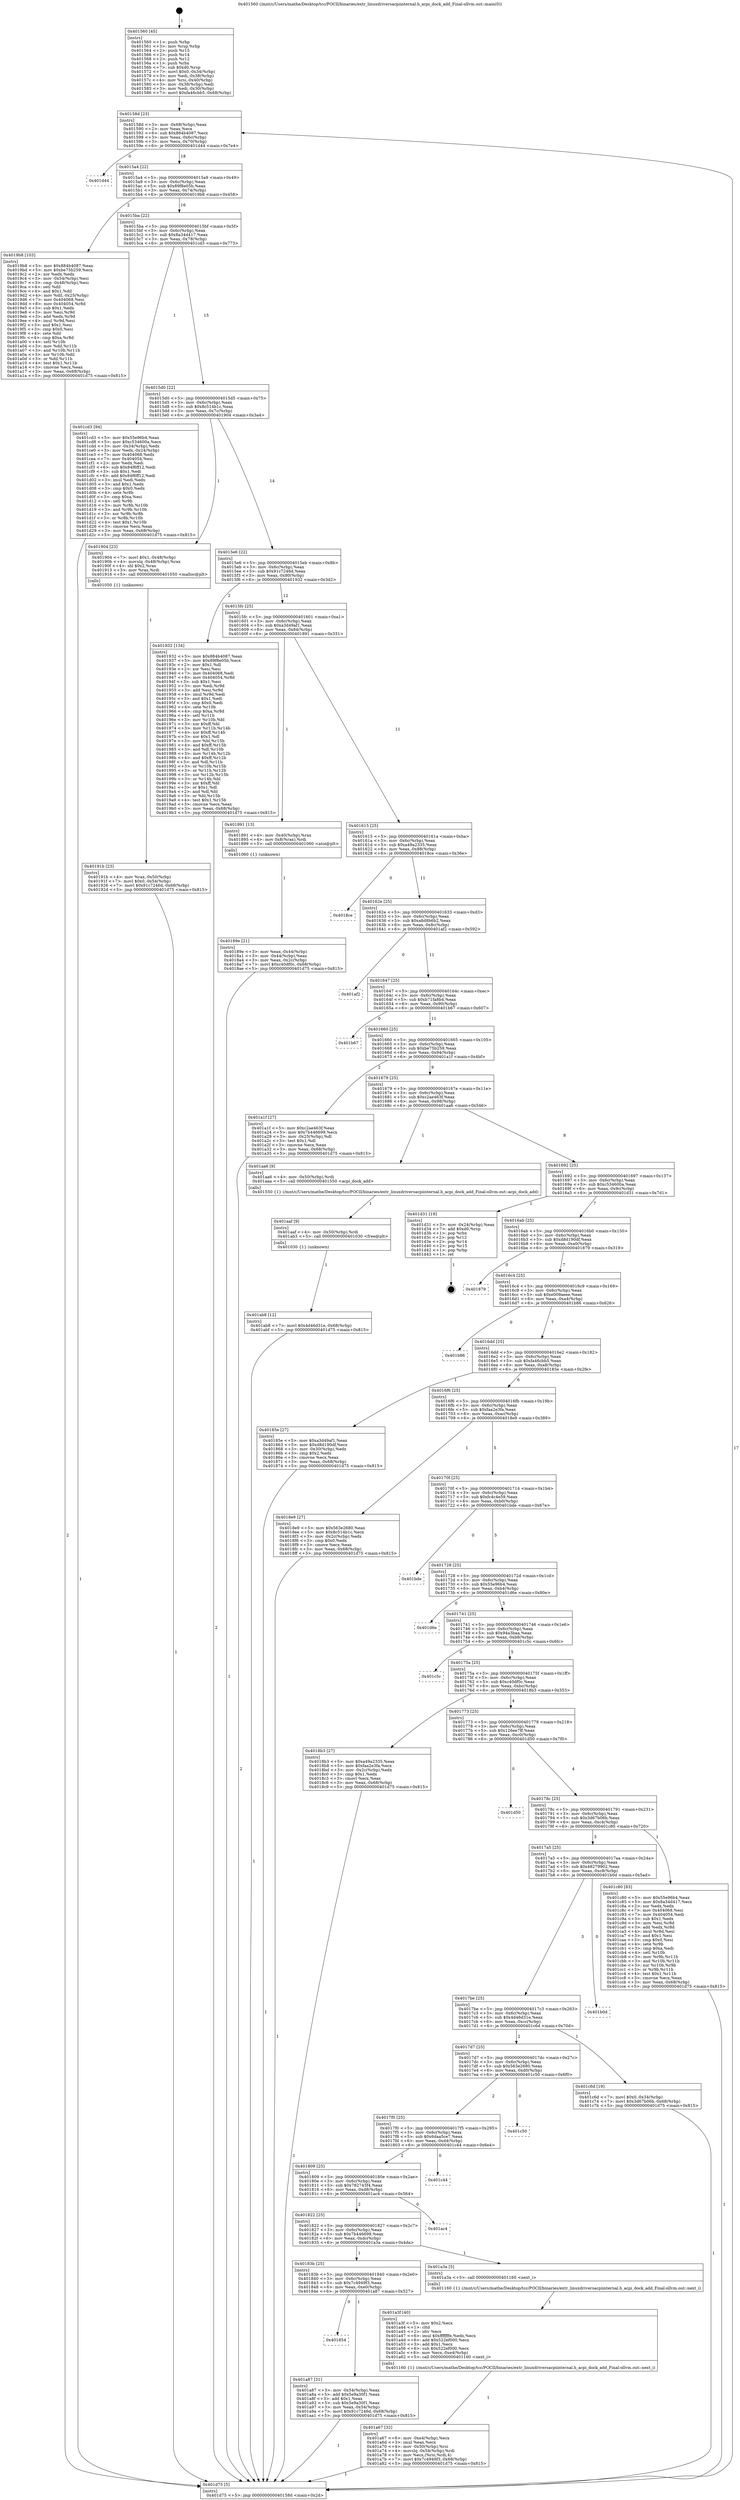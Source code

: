 digraph "0x401560" {
  label = "0x401560 (/mnt/c/Users/mathe/Desktop/tcc/POCII/binaries/extr_linuxdriversacpiinternal.h_acpi_dock_add_Final-ollvm.out::main(0))"
  labelloc = "t"
  node[shape=record]

  Entry [label="",width=0.3,height=0.3,shape=circle,fillcolor=black,style=filled]
  "0x40158d" [label="{
     0x40158d [23]\l
     | [instrs]\l
     &nbsp;&nbsp;0x40158d \<+3\>: mov -0x68(%rbp),%eax\l
     &nbsp;&nbsp;0x401590 \<+2\>: mov %eax,%ecx\l
     &nbsp;&nbsp;0x401592 \<+6\>: sub $0x884b4087,%ecx\l
     &nbsp;&nbsp;0x401598 \<+3\>: mov %eax,-0x6c(%rbp)\l
     &nbsp;&nbsp;0x40159b \<+3\>: mov %ecx,-0x70(%rbp)\l
     &nbsp;&nbsp;0x40159e \<+6\>: je 0000000000401d44 \<main+0x7e4\>\l
  }"]
  "0x401d44" [label="{
     0x401d44\l
  }", style=dashed]
  "0x4015a4" [label="{
     0x4015a4 [22]\l
     | [instrs]\l
     &nbsp;&nbsp;0x4015a4 \<+5\>: jmp 00000000004015a9 \<main+0x49\>\l
     &nbsp;&nbsp;0x4015a9 \<+3\>: mov -0x6c(%rbp),%eax\l
     &nbsp;&nbsp;0x4015ac \<+5\>: sub $0x89f8e05b,%eax\l
     &nbsp;&nbsp;0x4015b1 \<+3\>: mov %eax,-0x74(%rbp)\l
     &nbsp;&nbsp;0x4015b4 \<+6\>: je 00000000004019b8 \<main+0x458\>\l
  }"]
  Exit [label="",width=0.3,height=0.3,shape=circle,fillcolor=black,style=filled,peripheries=2]
  "0x4019b8" [label="{
     0x4019b8 [103]\l
     | [instrs]\l
     &nbsp;&nbsp;0x4019b8 \<+5\>: mov $0x884b4087,%eax\l
     &nbsp;&nbsp;0x4019bd \<+5\>: mov $0xbe75b259,%ecx\l
     &nbsp;&nbsp;0x4019c2 \<+2\>: xor %edx,%edx\l
     &nbsp;&nbsp;0x4019c4 \<+3\>: mov -0x54(%rbp),%esi\l
     &nbsp;&nbsp;0x4019c7 \<+3\>: cmp -0x48(%rbp),%esi\l
     &nbsp;&nbsp;0x4019ca \<+4\>: setl %dil\l
     &nbsp;&nbsp;0x4019ce \<+4\>: and $0x1,%dil\l
     &nbsp;&nbsp;0x4019d2 \<+4\>: mov %dil,-0x25(%rbp)\l
     &nbsp;&nbsp;0x4019d6 \<+7\>: mov 0x404068,%esi\l
     &nbsp;&nbsp;0x4019dd \<+8\>: mov 0x404054,%r8d\l
     &nbsp;&nbsp;0x4019e5 \<+3\>: sub $0x1,%edx\l
     &nbsp;&nbsp;0x4019e8 \<+3\>: mov %esi,%r9d\l
     &nbsp;&nbsp;0x4019eb \<+3\>: add %edx,%r9d\l
     &nbsp;&nbsp;0x4019ee \<+4\>: imul %r9d,%esi\l
     &nbsp;&nbsp;0x4019f2 \<+3\>: and $0x1,%esi\l
     &nbsp;&nbsp;0x4019f5 \<+3\>: cmp $0x0,%esi\l
     &nbsp;&nbsp;0x4019f8 \<+4\>: sete %dil\l
     &nbsp;&nbsp;0x4019fc \<+4\>: cmp $0xa,%r8d\l
     &nbsp;&nbsp;0x401a00 \<+4\>: setl %r10b\l
     &nbsp;&nbsp;0x401a04 \<+3\>: mov %dil,%r11b\l
     &nbsp;&nbsp;0x401a07 \<+3\>: and %r10b,%r11b\l
     &nbsp;&nbsp;0x401a0a \<+3\>: xor %r10b,%dil\l
     &nbsp;&nbsp;0x401a0d \<+3\>: or %dil,%r11b\l
     &nbsp;&nbsp;0x401a10 \<+4\>: test $0x1,%r11b\l
     &nbsp;&nbsp;0x401a14 \<+3\>: cmovne %ecx,%eax\l
     &nbsp;&nbsp;0x401a17 \<+3\>: mov %eax,-0x68(%rbp)\l
     &nbsp;&nbsp;0x401a1a \<+5\>: jmp 0000000000401d75 \<main+0x815\>\l
  }"]
  "0x4015ba" [label="{
     0x4015ba [22]\l
     | [instrs]\l
     &nbsp;&nbsp;0x4015ba \<+5\>: jmp 00000000004015bf \<main+0x5f\>\l
     &nbsp;&nbsp;0x4015bf \<+3\>: mov -0x6c(%rbp),%eax\l
     &nbsp;&nbsp;0x4015c2 \<+5\>: sub $0x8a34d417,%eax\l
     &nbsp;&nbsp;0x4015c7 \<+3\>: mov %eax,-0x78(%rbp)\l
     &nbsp;&nbsp;0x4015ca \<+6\>: je 0000000000401cd3 \<main+0x773\>\l
  }"]
  "0x401ab8" [label="{
     0x401ab8 [12]\l
     | [instrs]\l
     &nbsp;&nbsp;0x401ab8 \<+7\>: movl $0x4d46d31e,-0x68(%rbp)\l
     &nbsp;&nbsp;0x401abf \<+5\>: jmp 0000000000401d75 \<main+0x815\>\l
  }"]
  "0x401cd3" [label="{
     0x401cd3 [94]\l
     | [instrs]\l
     &nbsp;&nbsp;0x401cd3 \<+5\>: mov $0x55e96b4,%eax\l
     &nbsp;&nbsp;0x401cd8 \<+5\>: mov $0xc534600a,%ecx\l
     &nbsp;&nbsp;0x401cdd \<+3\>: mov -0x34(%rbp),%edx\l
     &nbsp;&nbsp;0x401ce0 \<+3\>: mov %edx,-0x24(%rbp)\l
     &nbsp;&nbsp;0x401ce3 \<+7\>: mov 0x404068,%edx\l
     &nbsp;&nbsp;0x401cea \<+7\>: mov 0x404054,%esi\l
     &nbsp;&nbsp;0x401cf1 \<+2\>: mov %edx,%edi\l
     &nbsp;&nbsp;0x401cf3 \<+6\>: sub $0x84f6ff12,%edi\l
     &nbsp;&nbsp;0x401cf9 \<+3\>: sub $0x1,%edi\l
     &nbsp;&nbsp;0x401cfc \<+6\>: add $0x84f6ff12,%edi\l
     &nbsp;&nbsp;0x401d02 \<+3\>: imul %edi,%edx\l
     &nbsp;&nbsp;0x401d05 \<+3\>: and $0x1,%edx\l
     &nbsp;&nbsp;0x401d08 \<+3\>: cmp $0x0,%edx\l
     &nbsp;&nbsp;0x401d0b \<+4\>: sete %r8b\l
     &nbsp;&nbsp;0x401d0f \<+3\>: cmp $0xa,%esi\l
     &nbsp;&nbsp;0x401d12 \<+4\>: setl %r9b\l
     &nbsp;&nbsp;0x401d16 \<+3\>: mov %r8b,%r10b\l
     &nbsp;&nbsp;0x401d19 \<+3\>: and %r9b,%r10b\l
     &nbsp;&nbsp;0x401d1c \<+3\>: xor %r9b,%r8b\l
     &nbsp;&nbsp;0x401d1f \<+3\>: or %r8b,%r10b\l
     &nbsp;&nbsp;0x401d22 \<+4\>: test $0x1,%r10b\l
     &nbsp;&nbsp;0x401d26 \<+3\>: cmovne %ecx,%eax\l
     &nbsp;&nbsp;0x401d29 \<+3\>: mov %eax,-0x68(%rbp)\l
     &nbsp;&nbsp;0x401d2c \<+5\>: jmp 0000000000401d75 \<main+0x815\>\l
  }"]
  "0x4015d0" [label="{
     0x4015d0 [22]\l
     | [instrs]\l
     &nbsp;&nbsp;0x4015d0 \<+5\>: jmp 00000000004015d5 \<main+0x75\>\l
     &nbsp;&nbsp;0x4015d5 \<+3\>: mov -0x6c(%rbp),%eax\l
     &nbsp;&nbsp;0x4015d8 \<+5\>: sub $0x8c514b1c,%eax\l
     &nbsp;&nbsp;0x4015dd \<+3\>: mov %eax,-0x7c(%rbp)\l
     &nbsp;&nbsp;0x4015e0 \<+6\>: je 0000000000401904 \<main+0x3a4\>\l
  }"]
  "0x401aaf" [label="{
     0x401aaf [9]\l
     | [instrs]\l
     &nbsp;&nbsp;0x401aaf \<+4\>: mov -0x50(%rbp),%rdi\l
     &nbsp;&nbsp;0x401ab3 \<+5\>: call 0000000000401030 \<free@plt\>\l
     | [calls]\l
     &nbsp;&nbsp;0x401030 \{1\} (unknown)\l
  }"]
  "0x401904" [label="{
     0x401904 [23]\l
     | [instrs]\l
     &nbsp;&nbsp;0x401904 \<+7\>: movl $0x1,-0x48(%rbp)\l
     &nbsp;&nbsp;0x40190b \<+4\>: movslq -0x48(%rbp),%rax\l
     &nbsp;&nbsp;0x40190f \<+4\>: shl $0x2,%rax\l
     &nbsp;&nbsp;0x401913 \<+3\>: mov %rax,%rdi\l
     &nbsp;&nbsp;0x401916 \<+5\>: call 0000000000401050 \<malloc@plt\>\l
     | [calls]\l
     &nbsp;&nbsp;0x401050 \{1\} (unknown)\l
  }"]
  "0x4015e6" [label="{
     0x4015e6 [22]\l
     | [instrs]\l
     &nbsp;&nbsp;0x4015e6 \<+5\>: jmp 00000000004015eb \<main+0x8b\>\l
     &nbsp;&nbsp;0x4015eb \<+3\>: mov -0x6c(%rbp),%eax\l
     &nbsp;&nbsp;0x4015ee \<+5\>: sub $0x91c7246d,%eax\l
     &nbsp;&nbsp;0x4015f3 \<+3\>: mov %eax,-0x80(%rbp)\l
     &nbsp;&nbsp;0x4015f6 \<+6\>: je 0000000000401932 \<main+0x3d2\>\l
  }"]
  "0x401854" [label="{
     0x401854\l
  }", style=dashed]
  "0x401932" [label="{
     0x401932 [134]\l
     | [instrs]\l
     &nbsp;&nbsp;0x401932 \<+5\>: mov $0x884b4087,%eax\l
     &nbsp;&nbsp;0x401937 \<+5\>: mov $0x89f8e05b,%ecx\l
     &nbsp;&nbsp;0x40193c \<+2\>: mov $0x1,%dl\l
     &nbsp;&nbsp;0x40193e \<+2\>: xor %esi,%esi\l
     &nbsp;&nbsp;0x401940 \<+7\>: mov 0x404068,%edi\l
     &nbsp;&nbsp;0x401947 \<+8\>: mov 0x404054,%r8d\l
     &nbsp;&nbsp;0x40194f \<+3\>: sub $0x1,%esi\l
     &nbsp;&nbsp;0x401952 \<+3\>: mov %edi,%r9d\l
     &nbsp;&nbsp;0x401955 \<+3\>: add %esi,%r9d\l
     &nbsp;&nbsp;0x401958 \<+4\>: imul %r9d,%edi\l
     &nbsp;&nbsp;0x40195c \<+3\>: and $0x1,%edi\l
     &nbsp;&nbsp;0x40195f \<+3\>: cmp $0x0,%edi\l
     &nbsp;&nbsp;0x401962 \<+4\>: sete %r10b\l
     &nbsp;&nbsp;0x401966 \<+4\>: cmp $0xa,%r8d\l
     &nbsp;&nbsp;0x40196a \<+4\>: setl %r11b\l
     &nbsp;&nbsp;0x40196e \<+3\>: mov %r10b,%bl\l
     &nbsp;&nbsp;0x401971 \<+3\>: xor $0xff,%bl\l
     &nbsp;&nbsp;0x401974 \<+3\>: mov %r11b,%r14b\l
     &nbsp;&nbsp;0x401977 \<+4\>: xor $0xff,%r14b\l
     &nbsp;&nbsp;0x40197b \<+3\>: xor $0x1,%dl\l
     &nbsp;&nbsp;0x40197e \<+3\>: mov %bl,%r15b\l
     &nbsp;&nbsp;0x401981 \<+4\>: and $0xff,%r15b\l
     &nbsp;&nbsp;0x401985 \<+3\>: and %dl,%r10b\l
     &nbsp;&nbsp;0x401988 \<+3\>: mov %r14b,%r12b\l
     &nbsp;&nbsp;0x40198b \<+4\>: and $0xff,%r12b\l
     &nbsp;&nbsp;0x40198f \<+3\>: and %dl,%r11b\l
     &nbsp;&nbsp;0x401992 \<+3\>: or %r10b,%r15b\l
     &nbsp;&nbsp;0x401995 \<+3\>: or %r11b,%r12b\l
     &nbsp;&nbsp;0x401998 \<+3\>: xor %r12b,%r15b\l
     &nbsp;&nbsp;0x40199b \<+3\>: or %r14b,%bl\l
     &nbsp;&nbsp;0x40199e \<+3\>: xor $0xff,%bl\l
     &nbsp;&nbsp;0x4019a1 \<+3\>: or $0x1,%dl\l
     &nbsp;&nbsp;0x4019a4 \<+2\>: and %dl,%bl\l
     &nbsp;&nbsp;0x4019a6 \<+3\>: or %bl,%r15b\l
     &nbsp;&nbsp;0x4019a9 \<+4\>: test $0x1,%r15b\l
     &nbsp;&nbsp;0x4019ad \<+3\>: cmovne %ecx,%eax\l
     &nbsp;&nbsp;0x4019b0 \<+3\>: mov %eax,-0x68(%rbp)\l
     &nbsp;&nbsp;0x4019b3 \<+5\>: jmp 0000000000401d75 \<main+0x815\>\l
  }"]
  "0x4015fc" [label="{
     0x4015fc [25]\l
     | [instrs]\l
     &nbsp;&nbsp;0x4015fc \<+5\>: jmp 0000000000401601 \<main+0xa1\>\l
     &nbsp;&nbsp;0x401601 \<+3\>: mov -0x6c(%rbp),%eax\l
     &nbsp;&nbsp;0x401604 \<+5\>: sub $0xa3d49af1,%eax\l
     &nbsp;&nbsp;0x401609 \<+6\>: mov %eax,-0x84(%rbp)\l
     &nbsp;&nbsp;0x40160f \<+6\>: je 0000000000401891 \<main+0x331\>\l
  }"]
  "0x401a87" [label="{
     0x401a87 [31]\l
     | [instrs]\l
     &nbsp;&nbsp;0x401a87 \<+3\>: mov -0x54(%rbp),%eax\l
     &nbsp;&nbsp;0x401a8a \<+5\>: add $0x5e9a30f1,%eax\l
     &nbsp;&nbsp;0x401a8f \<+3\>: add $0x1,%eax\l
     &nbsp;&nbsp;0x401a92 \<+5\>: sub $0x5e9a30f1,%eax\l
     &nbsp;&nbsp;0x401a97 \<+3\>: mov %eax,-0x54(%rbp)\l
     &nbsp;&nbsp;0x401a9a \<+7\>: movl $0x91c7246d,-0x68(%rbp)\l
     &nbsp;&nbsp;0x401aa1 \<+5\>: jmp 0000000000401d75 \<main+0x815\>\l
  }"]
  "0x401891" [label="{
     0x401891 [13]\l
     | [instrs]\l
     &nbsp;&nbsp;0x401891 \<+4\>: mov -0x40(%rbp),%rax\l
     &nbsp;&nbsp;0x401895 \<+4\>: mov 0x8(%rax),%rdi\l
     &nbsp;&nbsp;0x401899 \<+5\>: call 0000000000401060 \<atoi@plt\>\l
     | [calls]\l
     &nbsp;&nbsp;0x401060 \{1\} (unknown)\l
  }"]
  "0x401615" [label="{
     0x401615 [25]\l
     | [instrs]\l
     &nbsp;&nbsp;0x401615 \<+5\>: jmp 000000000040161a \<main+0xba\>\l
     &nbsp;&nbsp;0x40161a \<+3\>: mov -0x6c(%rbp),%eax\l
     &nbsp;&nbsp;0x40161d \<+5\>: sub $0xa49a2335,%eax\l
     &nbsp;&nbsp;0x401622 \<+6\>: mov %eax,-0x88(%rbp)\l
     &nbsp;&nbsp;0x401628 \<+6\>: je 00000000004018ce \<main+0x36e\>\l
  }"]
  "0x401a67" [label="{
     0x401a67 [32]\l
     | [instrs]\l
     &nbsp;&nbsp;0x401a67 \<+6\>: mov -0xe4(%rbp),%ecx\l
     &nbsp;&nbsp;0x401a6d \<+3\>: imul %eax,%ecx\l
     &nbsp;&nbsp;0x401a70 \<+4\>: mov -0x50(%rbp),%rsi\l
     &nbsp;&nbsp;0x401a74 \<+4\>: movslq -0x54(%rbp),%rdi\l
     &nbsp;&nbsp;0x401a78 \<+3\>: mov %ecx,(%rsi,%rdi,4)\l
     &nbsp;&nbsp;0x401a7b \<+7\>: movl $0x7c4949f3,-0x68(%rbp)\l
     &nbsp;&nbsp;0x401a82 \<+5\>: jmp 0000000000401d75 \<main+0x815\>\l
  }"]
  "0x4018ce" [label="{
     0x4018ce\l
  }", style=dashed]
  "0x40162e" [label="{
     0x40162e [25]\l
     | [instrs]\l
     &nbsp;&nbsp;0x40162e \<+5\>: jmp 0000000000401633 \<main+0xd3\>\l
     &nbsp;&nbsp;0x401633 \<+3\>: mov -0x6c(%rbp),%eax\l
     &nbsp;&nbsp;0x401636 \<+5\>: sub $0xa8d8b6b2,%eax\l
     &nbsp;&nbsp;0x40163b \<+6\>: mov %eax,-0x8c(%rbp)\l
     &nbsp;&nbsp;0x401641 \<+6\>: je 0000000000401af2 \<main+0x592\>\l
  }"]
  "0x401a3f" [label="{
     0x401a3f [40]\l
     | [instrs]\l
     &nbsp;&nbsp;0x401a3f \<+5\>: mov $0x2,%ecx\l
     &nbsp;&nbsp;0x401a44 \<+1\>: cltd\l
     &nbsp;&nbsp;0x401a45 \<+2\>: idiv %ecx\l
     &nbsp;&nbsp;0x401a47 \<+6\>: imul $0xfffffffe,%edx,%ecx\l
     &nbsp;&nbsp;0x401a4d \<+6\>: add $0x522ef000,%ecx\l
     &nbsp;&nbsp;0x401a53 \<+3\>: add $0x1,%ecx\l
     &nbsp;&nbsp;0x401a56 \<+6\>: sub $0x522ef000,%ecx\l
     &nbsp;&nbsp;0x401a5c \<+6\>: mov %ecx,-0xe4(%rbp)\l
     &nbsp;&nbsp;0x401a62 \<+5\>: call 0000000000401160 \<next_i\>\l
     | [calls]\l
     &nbsp;&nbsp;0x401160 \{1\} (/mnt/c/Users/mathe/Desktop/tcc/POCII/binaries/extr_linuxdriversacpiinternal.h_acpi_dock_add_Final-ollvm.out::next_i)\l
  }"]
  "0x401af2" [label="{
     0x401af2\l
  }", style=dashed]
  "0x401647" [label="{
     0x401647 [25]\l
     | [instrs]\l
     &nbsp;&nbsp;0x401647 \<+5\>: jmp 000000000040164c \<main+0xec\>\l
     &nbsp;&nbsp;0x40164c \<+3\>: mov -0x6c(%rbp),%eax\l
     &nbsp;&nbsp;0x40164f \<+5\>: sub $0xb71fa8b4,%eax\l
     &nbsp;&nbsp;0x401654 \<+6\>: mov %eax,-0x90(%rbp)\l
     &nbsp;&nbsp;0x40165a \<+6\>: je 0000000000401b67 \<main+0x607\>\l
  }"]
  "0x40183b" [label="{
     0x40183b [25]\l
     | [instrs]\l
     &nbsp;&nbsp;0x40183b \<+5\>: jmp 0000000000401840 \<main+0x2e0\>\l
     &nbsp;&nbsp;0x401840 \<+3\>: mov -0x6c(%rbp),%eax\l
     &nbsp;&nbsp;0x401843 \<+5\>: sub $0x7c4949f3,%eax\l
     &nbsp;&nbsp;0x401848 \<+6\>: mov %eax,-0xe0(%rbp)\l
     &nbsp;&nbsp;0x40184e \<+6\>: je 0000000000401a87 \<main+0x527\>\l
  }"]
  "0x401b67" [label="{
     0x401b67\l
  }", style=dashed]
  "0x401660" [label="{
     0x401660 [25]\l
     | [instrs]\l
     &nbsp;&nbsp;0x401660 \<+5\>: jmp 0000000000401665 \<main+0x105\>\l
     &nbsp;&nbsp;0x401665 \<+3\>: mov -0x6c(%rbp),%eax\l
     &nbsp;&nbsp;0x401668 \<+5\>: sub $0xbe75b259,%eax\l
     &nbsp;&nbsp;0x40166d \<+6\>: mov %eax,-0x94(%rbp)\l
     &nbsp;&nbsp;0x401673 \<+6\>: je 0000000000401a1f \<main+0x4bf\>\l
  }"]
  "0x401a3a" [label="{
     0x401a3a [5]\l
     | [instrs]\l
     &nbsp;&nbsp;0x401a3a \<+5\>: call 0000000000401160 \<next_i\>\l
     | [calls]\l
     &nbsp;&nbsp;0x401160 \{1\} (/mnt/c/Users/mathe/Desktop/tcc/POCII/binaries/extr_linuxdriversacpiinternal.h_acpi_dock_add_Final-ollvm.out::next_i)\l
  }"]
  "0x401a1f" [label="{
     0x401a1f [27]\l
     | [instrs]\l
     &nbsp;&nbsp;0x401a1f \<+5\>: mov $0xc2ae463f,%eax\l
     &nbsp;&nbsp;0x401a24 \<+5\>: mov $0x7b446699,%ecx\l
     &nbsp;&nbsp;0x401a29 \<+3\>: mov -0x25(%rbp),%dl\l
     &nbsp;&nbsp;0x401a2c \<+3\>: test $0x1,%dl\l
     &nbsp;&nbsp;0x401a2f \<+3\>: cmovne %ecx,%eax\l
     &nbsp;&nbsp;0x401a32 \<+3\>: mov %eax,-0x68(%rbp)\l
     &nbsp;&nbsp;0x401a35 \<+5\>: jmp 0000000000401d75 \<main+0x815\>\l
  }"]
  "0x401679" [label="{
     0x401679 [25]\l
     | [instrs]\l
     &nbsp;&nbsp;0x401679 \<+5\>: jmp 000000000040167e \<main+0x11e\>\l
     &nbsp;&nbsp;0x40167e \<+3\>: mov -0x6c(%rbp),%eax\l
     &nbsp;&nbsp;0x401681 \<+5\>: sub $0xc2ae463f,%eax\l
     &nbsp;&nbsp;0x401686 \<+6\>: mov %eax,-0x98(%rbp)\l
     &nbsp;&nbsp;0x40168c \<+6\>: je 0000000000401aa6 \<main+0x546\>\l
  }"]
  "0x401822" [label="{
     0x401822 [25]\l
     | [instrs]\l
     &nbsp;&nbsp;0x401822 \<+5\>: jmp 0000000000401827 \<main+0x2c7\>\l
     &nbsp;&nbsp;0x401827 \<+3\>: mov -0x6c(%rbp),%eax\l
     &nbsp;&nbsp;0x40182a \<+5\>: sub $0x7b446699,%eax\l
     &nbsp;&nbsp;0x40182f \<+6\>: mov %eax,-0xdc(%rbp)\l
     &nbsp;&nbsp;0x401835 \<+6\>: je 0000000000401a3a \<main+0x4da\>\l
  }"]
  "0x401aa6" [label="{
     0x401aa6 [9]\l
     | [instrs]\l
     &nbsp;&nbsp;0x401aa6 \<+4\>: mov -0x50(%rbp),%rdi\l
     &nbsp;&nbsp;0x401aaa \<+5\>: call 0000000000401550 \<acpi_dock_add\>\l
     | [calls]\l
     &nbsp;&nbsp;0x401550 \{1\} (/mnt/c/Users/mathe/Desktop/tcc/POCII/binaries/extr_linuxdriversacpiinternal.h_acpi_dock_add_Final-ollvm.out::acpi_dock_add)\l
  }"]
  "0x401692" [label="{
     0x401692 [25]\l
     | [instrs]\l
     &nbsp;&nbsp;0x401692 \<+5\>: jmp 0000000000401697 \<main+0x137\>\l
     &nbsp;&nbsp;0x401697 \<+3\>: mov -0x6c(%rbp),%eax\l
     &nbsp;&nbsp;0x40169a \<+5\>: sub $0xc534600a,%eax\l
     &nbsp;&nbsp;0x40169f \<+6\>: mov %eax,-0x9c(%rbp)\l
     &nbsp;&nbsp;0x4016a5 \<+6\>: je 0000000000401d31 \<main+0x7d1\>\l
  }"]
  "0x401ac4" [label="{
     0x401ac4\l
  }", style=dashed]
  "0x401d31" [label="{
     0x401d31 [19]\l
     | [instrs]\l
     &nbsp;&nbsp;0x401d31 \<+3\>: mov -0x24(%rbp),%eax\l
     &nbsp;&nbsp;0x401d34 \<+7\>: add $0xd0,%rsp\l
     &nbsp;&nbsp;0x401d3b \<+1\>: pop %rbx\l
     &nbsp;&nbsp;0x401d3c \<+2\>: pop %r12\l
     &nbsp;&nbsp;0x401d3e \<+2\>: pop %r14\l
     &nbsp;&nbsp;0x401d40 \<+2\>: pop %r15\l
     &nbsp;&nbsp;0x401d42 \<+1\>: pop %rbp\l
     &nbsp;&nbsp;0x401d43 \<+1\>: ret\l
  }"]
  "0x4016ab" [label="{
     0x4016ab [25]\l
     | [instrs]\l
     &nbsp;&nbsp;0x4016ab \<+5\>: jmp 00000000004016b0 \<main+0x150\>\l
     &nbsp;&nbsp;0x4016b0 \<+3\>: mov -0x6c(%rbp),%eax\l
     &nbsp;&nbsp;0x4016b3 \<+5\>: sub $0xd8d190df,%eax\l
     &nbsp;&nbsp;0x4016b8 \<+6\>: mov %eax,-0xa0(%rbp)\l
     &nbsp;&nbsp;0x4016be \<+6\>: je 0000000000401879 \<main+0x319\>\l
  }"]
  "0x401809" [label="{
     0x401809 [25]\l
     | [instrs]\l
     &nbsp;&nbsp;0x401809 \<+5\>: jmp 000000000040180e \<main+0x2ae\>\l
     &nbsp;&nbsp;0x40180e \<+3\>: mov -0x6c(%rbp),%eax\l
     &nbsp;&nbsp;0x401811 \<+5\>: sub $0x782743f4,%eax\l
     &nbsp;&nbsp;0x401816 \<+6\>: mov %eax,-0xd8(%rbp)\l
     &nbsp;&nbsp;0x40181c \<+6\>: je 0000000000401ac4 \<main+0x564\>\l
  }"]
  "0x401879" [label="{
     0x401879\l
  }", style=dashed]
  "0x4016c4" [label="{
     0x4016c4 [25]\l
     | [instrs]\l
     &nbsp;&nbsp;0x4016c4 \<+5\>: jmp 00000000004016c9 \<main+0x169\>\l
     &nbsp;&nbsp;0x4016c9 \<+3\>: mov -0x6c(%rbp),%eax\l
     &nbsp;&nbsp;0x4016cc \<+5\>: sub $0xe009aeee,%eax\l
     &nbsp;&nbsp;0x4016d1 \<+6\>: mov %eax,-0xa4(%rbp)\l
     &nbsp;&nbsp;0x4016d7 \<+6\>: je 0000000000401b86 \<main+0x626\>\l
  }"]
  "0x401c44" [label="{
     0x401c44\l
  }", style=dashed]
  "0x401b86" [label="{
     0x401b86\l
  }", style=dashed]
  "0x4016dd" [label="{
     0x4016dd [25]\l
     | [instrs]\l
     &nbsp;&nbsp;0x4016dd \<+5\>: jmp 00000000004016e2 \<main+0x182\>\l
     &nbsp;&nbsp;0x4016e2 \<+3\>: mov -0x6c(%rbp),%eax\l
     &nbsp;&nbsp;0x4016e5 \<+5\>: sub $0xfa46cbb5,%eax\l
     &nbsp;&nbsp;0x4016ea \<+6\>: mov %eax,-0xa8(%rbp)\l
     &nbsp;&nbsp;0x4016f0 \<+6\>: je 000000000040185e \<main+0x2fe\>\l
  }"]
  "0x4017f0" [label="{
     0x4017f0 [25]\l
     | [instrs]\l
     &nbsp;&nbsp;0x4017f0 \<+5\>: jmp 00000000004017f5 \<main+0x295\>\l
     &nbsp;&nbsp;0x4017f5 \<+3\>: mov -0x6c(%rbp),%eax\l
     &nbsp;&nbsp;0x4017f8 \<+5\>: sub $0x6daa5ce7,%eax\l
     &nbsp;&nbsp;0x4017fd \<+6\>: mov %eax,-0xd4(%rbp)\l
     &nbsp;&nbsp;0x401803 \<+6\>: je 0000000000401c44 \<main+0x6e4\>\l
  }"]
  "0x40185e" [label="{
     0x40185e [27]\l
     | [instrs]\l
     &nbsp;&nbsp;0x40185e \<+5\>: mov $0xa3d49af1,%eax\l
     &nbsp;&nbsp;0x401863 \<+5\>: mov $0xd8d190df,%ecx\l
     &nbsp;&nbsp;0x401868 \<+3\>: mov -0x30(%rbp),%edx\l
     &nbsp;&nbsp;0x40186b \<+3\>: cmp $0x2,%edx\l
     &nbsp;&nbsp;0x40186e \<+3\>: cmovne %ecx,%eax\l
     &nbsp;&nbsp;0x401871 \<+3\>: mov %eax,-0x68(%rbp)\l
     &nbsp;&nbsp;0x401874 \<+5\>: jmp 0000000000401d75 \<main+0x815\>\l
  }"]
  "0x4016f6" [label="{
     0x4016f6 [25]\l
     | [instrs]\l
     &nbsp;&nbsp;0x4016f6 \<+5\>: jmp 00000000004016fb \<main+0x19b\>\l
     &nbsp;&nbsp;0x4016fb \<+3\>: mov -0x6c(%rbp),%eax\l
     &nbsp;&nbsp;0x4016fe \<+5\>: sub $0xfaa2e3fa,%eax\l
     &nbsp;&nbsp;0x401703 \<+6\>: mov %eax,-0xac(%rbp)\l
     &nbsp;&nbsp;0x401709 \<+6\>: je 00000000004018e9 \<main+0x389\>\l
  }"]
  "0x401d75" [label="{
     0x401d75 [5]\l
     | [instrs]\l
     &nbsp;&nbsp;0x401d75 \<+5\>: jmp 000000000040158d \<main+0x2d\>\l
  }"]
  "0x401560" [label="{
     0x401560 [45]\l
     | [instrs]\l
     &nbsp;&nbsp;0x401560 \<+1\>: push %rbp\l
     &nbsp;&nbsp;0x401561 \<+3\>: mov %rsp,%rbp\l
     &nbsp;&nbsp;0x401564 \<+2\>: push %r15\l
     &nbsp;&nbsp;0x401566 \<+2\>: push %r14\l
     &nbsp;&nbsp;0x401568 \<+2\>: push %r12\l
     &nbsp;&nbsp;0x40156a \<+1\>: push %rbx\l
     &nbsp;&nbsp;0x40156b \<+7\>: sub $0xd0,%rsp\l
     &nbsp;&nbsp;0x401572 \<+7\>: movl $0x0,-0x34(%rbp)\l
     &nbsp;&nbsp;0x401579 \<+3\>: mov %edi,-0x38(%rbp)\l
     &nbsp;&nbsp;0x40157c \<+4\>: mov %rsi,-0x40(%rbp)\l
     &nbsp;&nbsp;0x401580 \<+3\>: mov -0x38(%rbp),%edi\l
     &nbsp;&nbsp;0x401583 \<+3\>: mov %edi,-0x30(%rbp)\l
     &nbsp;&nbsp;0x401586 \<+7\>: movl $0xfa46cbb5,-0x68(%rbp)\l
  }"]
  "0x40189e" [label="{
     0x40189e [21]\l
     | [instrs]\l
     &nbsp;&nbsp;0x40189e \<+3\>: mov %eax,-0x44(%rbp)\l
     &nbsp;&nbsp;0x4018a1 \<+3\>: mov -0x44(%rbp),%eax\l
     &nbsp;&nbsp;0x4018a4 \<+3\>: mov %eax,-0x2c(%rbp)\l
     &nbsp;&nbsp;0x4018a7 \<+7\>: movl $0xc40df0c,-0x68(%rbp)\l
     &nbsp;&nbsp;0x4018ae \<+5\>: jmp 0000000000401d75 \<main+0x815\>\l
  }"]
  "0x401c50" [label="{
     0x401c50\l
  }", style=dashed]
  "0x4018e9" [label="{
     0x4018e9 [27]\l
     | [instrs]\l
     &nbsp;&nbsp;0x4018e9 \<+5\>: mov $0x563e2680,%eax\l
     &nbsp;&nbsp;0x4018ee \<+5\>: mov $0x8c514b1c,%ecx\l
     &nbsp;&nbsp;0x4018f3 \<+3\>: mov -0x2c(%rbp),%edx\l
     &nbsp;&nbsp;0x4018f6 \<+3\>: cmp $0x0,%edx\l
     &nbsp;&nbsp;0x4018f9 \<+3\>: cmove %ecx,%eax\l
     &nbsp;&nbsp;0x4018fc \<+3\>: mov %eax,-0x68(%rbp)\l
     &nbsp;&nbsp;0x4018ff \<+5\>: jmp 0000000000401d75 \<main+0x815\>\l
  }"]
  "0x40170f" [label="{
     0x40170f [25]\l
     | [instrs]\l
     &nbsp;&nbsp;0x40170f \<+5\>: jmp 0000000000401714 \<main+0x1b4\>\l
     &nbsp;&nbsp;0x401714 \<+3\>: mov -0x6c(%rbp),%eax\l
     &nbsp;&nbsp;0x401717 \<+5\>: sub $0xfc4c4e59,%eax\l
     &nbsp;&nbsp;0x40171c \<+6\>: mov %eax,-0xb0(%rbp)\l
     &nbsp;&nbsp;0x401722 \<+6\>: je 0000000000401bde \<main+0x67e\>\l
  }"]
  "0x4017d7" [label="{
     0x4017d7 [25]\l
     | [instrs]\l
     &nbsp;&nbsp;0x4017d7 \<+5\>: jmp 00000000004017dc \<main+0x27c\>\l
     &nbsp;&nbsp;0x4017dc \<+3\>: mov -0x6c(%rbp),%eax\l
     &nbsp;&nbsp;0x4017df \<+5\>: sub $0x563e2680,%eax\l
     &nbsp;&nbsp;0x4017e4 \<+6\>: mov %eax,-0xd0(%rbp)\l
     &nbsp;&nbsp;0x4017ea \<+6\>: je 0000000000401c50 \<main+0x6f0\>\l
  }"]
  "0x401bde" [label="{
     0x401bde\l
  }", style=dashed]
  "0x401728" [label="{
     0x401728 [25]\l
     | [instrs]\l
     &nbsp;&nbsp;0x401728 \<+5\>: jmp 000000000040172d \<main+0x1cd\>\l
     &nbsp;&nbsp;0x40172d \<+3\>: mov -0x6c(%rbp),%eax\l
     &nbsp;&nbsp;0x401730 \<+5\>: sub $0x55e96b4,%eax\l
     &nbsp;&nbsp;0x401735 \<+6\>: mov %eax,-0xb4(%rbp)\l
     &nbsp;&nbsp;0x40173b \<+6\>: je 0000000000401d6e \<main+0x80e\>\l
  }"]
  "0x401c6d" [label="{
     0x401c6d [19]\l
     | [instrs]\l
     &nbsp;&nbsp;0x401c6d \<+7\>: movl $0x0,-0x34(%rbp)\l
     &nbsp;&nbsp;0x401c74 \<+7\>: movl $0x3d67b06b,-0x68(%rbp)\l
     &nbsp;&nbsp;0x401c7b \<+5\>: jmp 0000000000401d75 \<main+0x815\>\l
  }"]
  "0x401d6e" [label="{
     0x401d6e\l
  }", style=dashed]
  "0x401741" [label="{
     0x401741 [25]\l
     | [instrs]\l
     &nbsp;&nbsp;0x401741 \<+5\>: jmp 0000000000401746 \<main+0x1e6\>\l
     &nbsp;&nbsp;0x401746 \<+3\>: mov -0x6c(%rbp),%eax\l
     &nbsp;&nbsp;0x401749 \<+5\>: sub $0x94a3baa,%eax\l
     &nbsp;&nbsp;0x40174e \<+6\>: mov %eax,-0xb8(%rbp)\l
     &nbsp;&nbsp;0x401754 \<+6\>: je 0000000000401c5c \<main+0x6fc\>\l
  }"]
  "0x4017be" [label="{
     0x4017be [25]\l
     | [instrs]\l
     &nbsp;&nbsp;0x4017be \<+5\>: jmp 00000000004017c3 \<main+0x263\>\l
     &nbsp;&nbsp;0x4017c3 \<+3\>: mov -0x6c(%rbp),%eax\l
     &nbsp;&nbsp;0x4017c6 \<+5\>: sub $0x4d46d31e,%eax\l
     &nbsp;&nbsp;0x4017cb \<+6\>: mov %eax,-0xcc(%rbp)\l
     &nbsp;&nbsp;0x4017d1 \<+6\>: je 0000000000401c6d \<main+0x70d\>\l
  }"]
  "0x401c5c" [label="{
     0x401c5c\l
  }", style=dashed]
  "0x40175a" [label="{
     0x40175a [25]\l
     | [instrs]\l
     &nbsp;&nbsp;0x40175a \<+5\>: jmp 000000000040175f \<main+0x1ff\>\l
     &nbsp;&nbsp;0x40175f \<+3\>: mov -0x6c(%rbp),%eax\l
     &nbsp;&nbsp;0x401762 \<+5\>: sub $0xc40df0c,%eax\l
     &nbsp;&nbsp;0x401767 \<+6\>: mov %eax,-0xbc(%rbp)\l
     &nbsp;&nbsp;0x40176d \<+6\>: je 00000000004018b3 \<main+0x353\>\l
  }"]
  "0x401b0d" [label="{
     0x401b0d\l
  }", style=dashed]
  "0x4018b3" [label="{
     0x4018b3 [27]\l
     | [instrs]\l
     &nbsp;&nbsp;0x4018b3 \<+5\>: mov $0xa49a2335,%eax\l
     &nbsp;&nbsp;0x4018b8 \<+5\>: mov $0xfaa2e3fa,%ecx\l
     &nbsp;&nbsp;0x4018bd \<+3\>: mov -0x2c(%rbp),%edx\l
     &nbsp;&nbsp;0x4018c0 \<+3\>: cmp $0x1,%edx\l
     &nbsp;&nbsp;0x4018c3 \<+3\>: cmovl %ecx,%eax\l
     &nbsp;&nbsp;0x4018c6 \<+3\>: mov %eax,-0x68(%rbp)\l
     &nbsp;&nbsp;0x4018c9 \<+5\>: jmp 0000000000401d75 \<main+0x815\>\l
  }"]
  "0x401773" [label="{
     0x401773 [25]\l
     | [instrs]\l
     &nbsp;&nbsp;0x401773 \<+5\>: jmp 0000000000401778 \<main+0x218\>\l
     &nbsp;&nbsp;0x401778 \<+3\>: mov -0x6c(%rbp),%eax\l
     &nbsp;&nbsp;0x40177b \<+5\>: sub $0x126ee7ff,%eax\l
     &nbsp;&nbsp;0x401780 \<+6\>: mov %eax,-0xc0(%rbp)\l
     &nbsp;&nbsp;0x401786 \<+6\>: je 0000000000401d50 \<main+0x7f0\>\l
  }"]
  "0x40191b" [label="{
     0x40191b [23]\l
     | [instrs]\l
     &nbsp;&nbsp;0x40191b \<+4\>: mov %rax,-0x50(%rbp)\l
     &nbsp;&nbsp;0x40191f \<+7\>: movl $0x0,-0x54(%rbp)\l
     &nbsp;&nbsp;0x401926 \<+7\>: movl $0x91c7246d,-0x68(%rbp)\l
     &nbsp;&nbsp;0x40192d \<+5\>: jmp 0000000000401d75 \<main+0x815\>\l
  }"]
  "0x4017a5" [label="{
     0x4017a5 [25]\l
     | [instrs]\l
     &nbsp;&nbsp;0x4017a5 \<+5\>: jmp 00000000004017aa \<main+0x24a\>\l
     &nbsp;&nbsp;0x4017aa \<+3\>: mov -0x6c(%rbp),%eax\l
     &nbsp;&nbsp;0x4017ad \<+5\>: sub $0x48279902,%eax\l
     &nbsp;&nbsp;0x4017b2 \<+6\>: mov %eax,-0xc8(%rbp)\l
     &nbsp;&nbsp;0x4017b8 \<+6\>: je 0000000000401b0d \<main+0x5ad\>\l
  }"]
  "0x401d50" [label="{
     0x401d50\l
  }", style=dashed]
  "0x40178c" [label="{
     0x40178c [25]\l
     | [instrs]\l
     &nbsp;&nbsp;0x40178c \<+5\>: jmp 0000000000401791 \<main+0x231\>\l
     &nbsp;&nbsp;0x401791 \<+3\>: mov -0x6c(%rbp),%eax\l
     &nbsp;&nbsp;0x401794 \<+5\>: sub $0x3d67b06b,%eax\l
     &nbsp;&nbsp;0x401799 \<+6\>: mov %eax,-0xc4(%rbp)\l
     &nbsp;&nbsp;0x40179f \<+6\>: je 0000000000401c80 \<main+0x720\>\l
  }"]
  "0x401c80" [label="{
     0x401c80 [83]\l
     | [instrs]\l
     &nbsp;&nbsp;0x401c80 \<+5\>: mov $0x55e96b4,%eax\l
     &nbsp;&nbsp;0x401c85 \<+5\>: mov $0x8a34d417,%ecx\l
     &nbsp;&nbsp;0x401c8a \<+2\>: xor %edx,%edx\l
     &nbsp;&nbsp;0x401c8c \<+7\>: mov 0x404068,%esi\l
     &nbsp;&nbsp;0x401c93 \<+7\>: mov 0x404054,%edi\l
     &nbsp;&nbsp;0x401c9a \<+3\>: sub $0x1,%edx\l
     &nbsp;&nbsp;0x401c9d \<+3\>: mov %esi,%r8d\l
     &nbsp;&nbsp;0x401ca0 \<+3\>: add %edx,%r8d\l
     &nbsp;&nbsp;0x401ca3 \<+4\>: imul %r8d,%esi\l
     &nbsp;&nbsp;0x401ca7 \<+3\>: and $0x1,%esi\l
     &nbsp;&nbsp;0x401caa \<+3\>: cmp $0x0,%esi\l
     &nbsp;&nbsp;0x401cad \<+4\>: sete %r9b\l
     &nbsp;&nbsp;0x401cb1 \<+3\>: cmp $0xa,%edi\l
     &nbsp;&nbsp;0x401cb4 \<+4\>: setl %r10b\l
     &nbsp;&nbsp;0x401cb8 \<+3\>: mov %r9b,%r11b\l
     &nbsp;&nbsp;0x401cbb \<+3\>: and %r10b,%r11b\l
     &nbsp;&nbsp;0x401cbe \<+3\>: xor %r10b,%r9b\l
     &nbsp;&nbsp;0x401cc1 \<+3\>: or %r9b,%r11b\l
     &nbsp;&nbsp;0x401cc4 \<+4\>: test $0x1,%r11b\l
     &nbsp;&nbsp;0x401cc8 \<+3\>: cmovne %ecx,%eax\l
     &nbsp;&nbsp;0x401ccb \<+3\>: mov %eax,-0x68(%rbp)\l
     &nbsp;&nbsp;0x401cce \<+5\>: jmp 0000000000401d75 \<main+0x815\>\l
  }"]
  Entry -> "0x401560" [label=" 1"]
  "0x40158d" -> "0x401d44" [label=" 0"]
  "0x40158d" -> "0x4015a4" [label=" 18"]
  "0x401d31" -> Exit [label=" 1"]
  "0x4015a4" -> "0x4019b8" [label=" 2"]
  "0x4015a4" -> "0x4015ba" [label=" 16"]
  "0x401cd3" -> "0x401d75" [label=" 1"]
  "0x4015ba" -> "0x401cd3" [label=" 1"]
  "0x4015ba" -> "0x4015d0" [label=" 15"]
  "0x401c80" -> "0x401d75" [label=" 1"]
  "0x4015d0" -> "0x401904" [label=" 1"]
  "0x4015d0" -> "0x4015e6" [label=" 14"]
  "0x401c6d" -> "0x401d75" [label=" 1"]
  "0x4015e6" -> "0x401932" [label=" 2"]
  "0x4015e6" -> "0x4015fc" [label=" 12"]
  "0x401ab8" -> "0x401d75" [label=" 1"]
  "0x4015fc" -> "0x401891" [label=" 1"]
  "0x4015fc" -> "0x401615" [label=" 11"]
  "0x401aaf" -> "0x401ab8" [label=" 1"]
  "0x401615" -> "0x4018ce" [label=" 0"]
  "0x401615" -> "0x40162e" [label=" 11"]
  "0x401a87" -> "0x401d75" [label=" 1"]
  "0x40162e" -> "0x401af2" [label=" 0"]
  "0x40162e" -> "0x401647" [label=" 11"]
  "0x40183b" -> "0x401854" [label=" 0"]
  "0x401647" -> "0x401b67" [label=" 0"]
  "0x401647" -> "0x401660" [label=" 11"]
  "0x40183b" -> "0x401a87" [label=" 1"]
  "0x401660" -> "0x401a1f" [label=" 2"]
  "0x401660" -> "0x401679" [label=" 9"]
  "0x401aa6" -> "0x401aaf" [label=" 1"]
  "0x401679" -> "0x401aa6" [label=" 1"]
  "0x401679" -> "0x401692" [label=" 8"]
  "0x401a3f" -> "0x401a67" [label=" 1"]
  "0x401692" -> "0x401d31" [label=" 1"]
  "0x401692" -> "0x4016ab" [label=" 7"]
  "0x401a3a" -> "0x401a3f" [label=" 1"]
  "0x4016ab" -> "0x401879" [label=" 0"]
  "0x4016ab" -> "0x4016c4" [label=" 7"]
  "0x401822" -> "0x401a3a" [label=" 1"]
  "0x4016c4" -> "0x401b86" [label=" 0"]
  "0x4016c4" -> "0x4016dd" [label=" 7"]
  "0x401a67" -> "0x401d75" [label=" 1"]
  "0x4016dd" -> "0x40185e" [label=" 1"]
  "0x4016dd" -> "0x4016f6" [label=" 6"]
  "0x40185e" -> "0x401d75" [label=" 1"]
  "0x401560" -> "0x40158d" [label=" 1"]
  "0x401d75" -> "0x40158d" [label=" 17"]
  "0x401891" -> "0x40189e" [label=" 1"]
  "0x40189e" -> "0x401d75" [label=" 1"]
  "0x401809" -> "0x401ac4" [label=" 0"]
  "0x4016f6" -> "0x4018e9" [label=" 1"]
  "0x4016f6" -> "0x40170f" [label=" 5"]
  "0x401822" -> "0x40183b" [label=" 1"]
  "0x40170f" -> "0x401bde" [label=" 0"]
  "0x40170f" -> "0x401728" [label=" 5"]
  "0x4017f0" -> "0x401c44" [label=" 0"]
  "0x401728" -> "0x401d6e" [label=" 0"]
  "0x401728" -> "0x401741" [label=" 5"]
  "0x401809" -> "0x401822" [label=" 2"]
  "0x401741" -> "0x401c5c" [label=" 0"]
  "0x401741" -> "0x40175a" [label=" 5"]
  "0x4017d7" -> "0x401c50" [label=" 0"]
  "0x40175a" -> "0x4018b3" [label=" 1"]
  "0x40175a" -> "0x401773" [label=" 4"]
  "0x4018b3" -> "0x401d75" [label=" 1"]
  "0x4018e9" -> "0x401d75" [label=" 1"]
  "0x401904" -> "0x40191b" [label=" 1"]
  "0x40191b" -> "0x401d75" [label=" 1"]
  "0x401932" -> "0x401d75" [label=" 2"]
  "0x4019b8" -> "0x401d75" [label=" 2"]
  "0x401a1f" -> "0x401d75" [label=" 2"]
  "0x4017f0" -> "0x401809" [label=" 2"]
  "0x401773" -> "0x401d50" [label=" 0"]
  "0x401773" -> "0x40178c" [label=" 4"]
  "0x4017be" -> "0x401c6d" [label=" 1"]
  "0x40178c" -> "0x401c80" [label=" 1"]
  "0x40178c" -> "0x4017a5" [label=" 3"]
  "0x4017be" -> "0x4017d7" [label=" 2"]
  "0x4017a5" -> "0x401b0d" [label=" 0"]
  "0x4017a5" -> "0x4017be" [label=" 3"]
  "0x4017d7" -> "0x4017f0" [label=" 2"]
}
